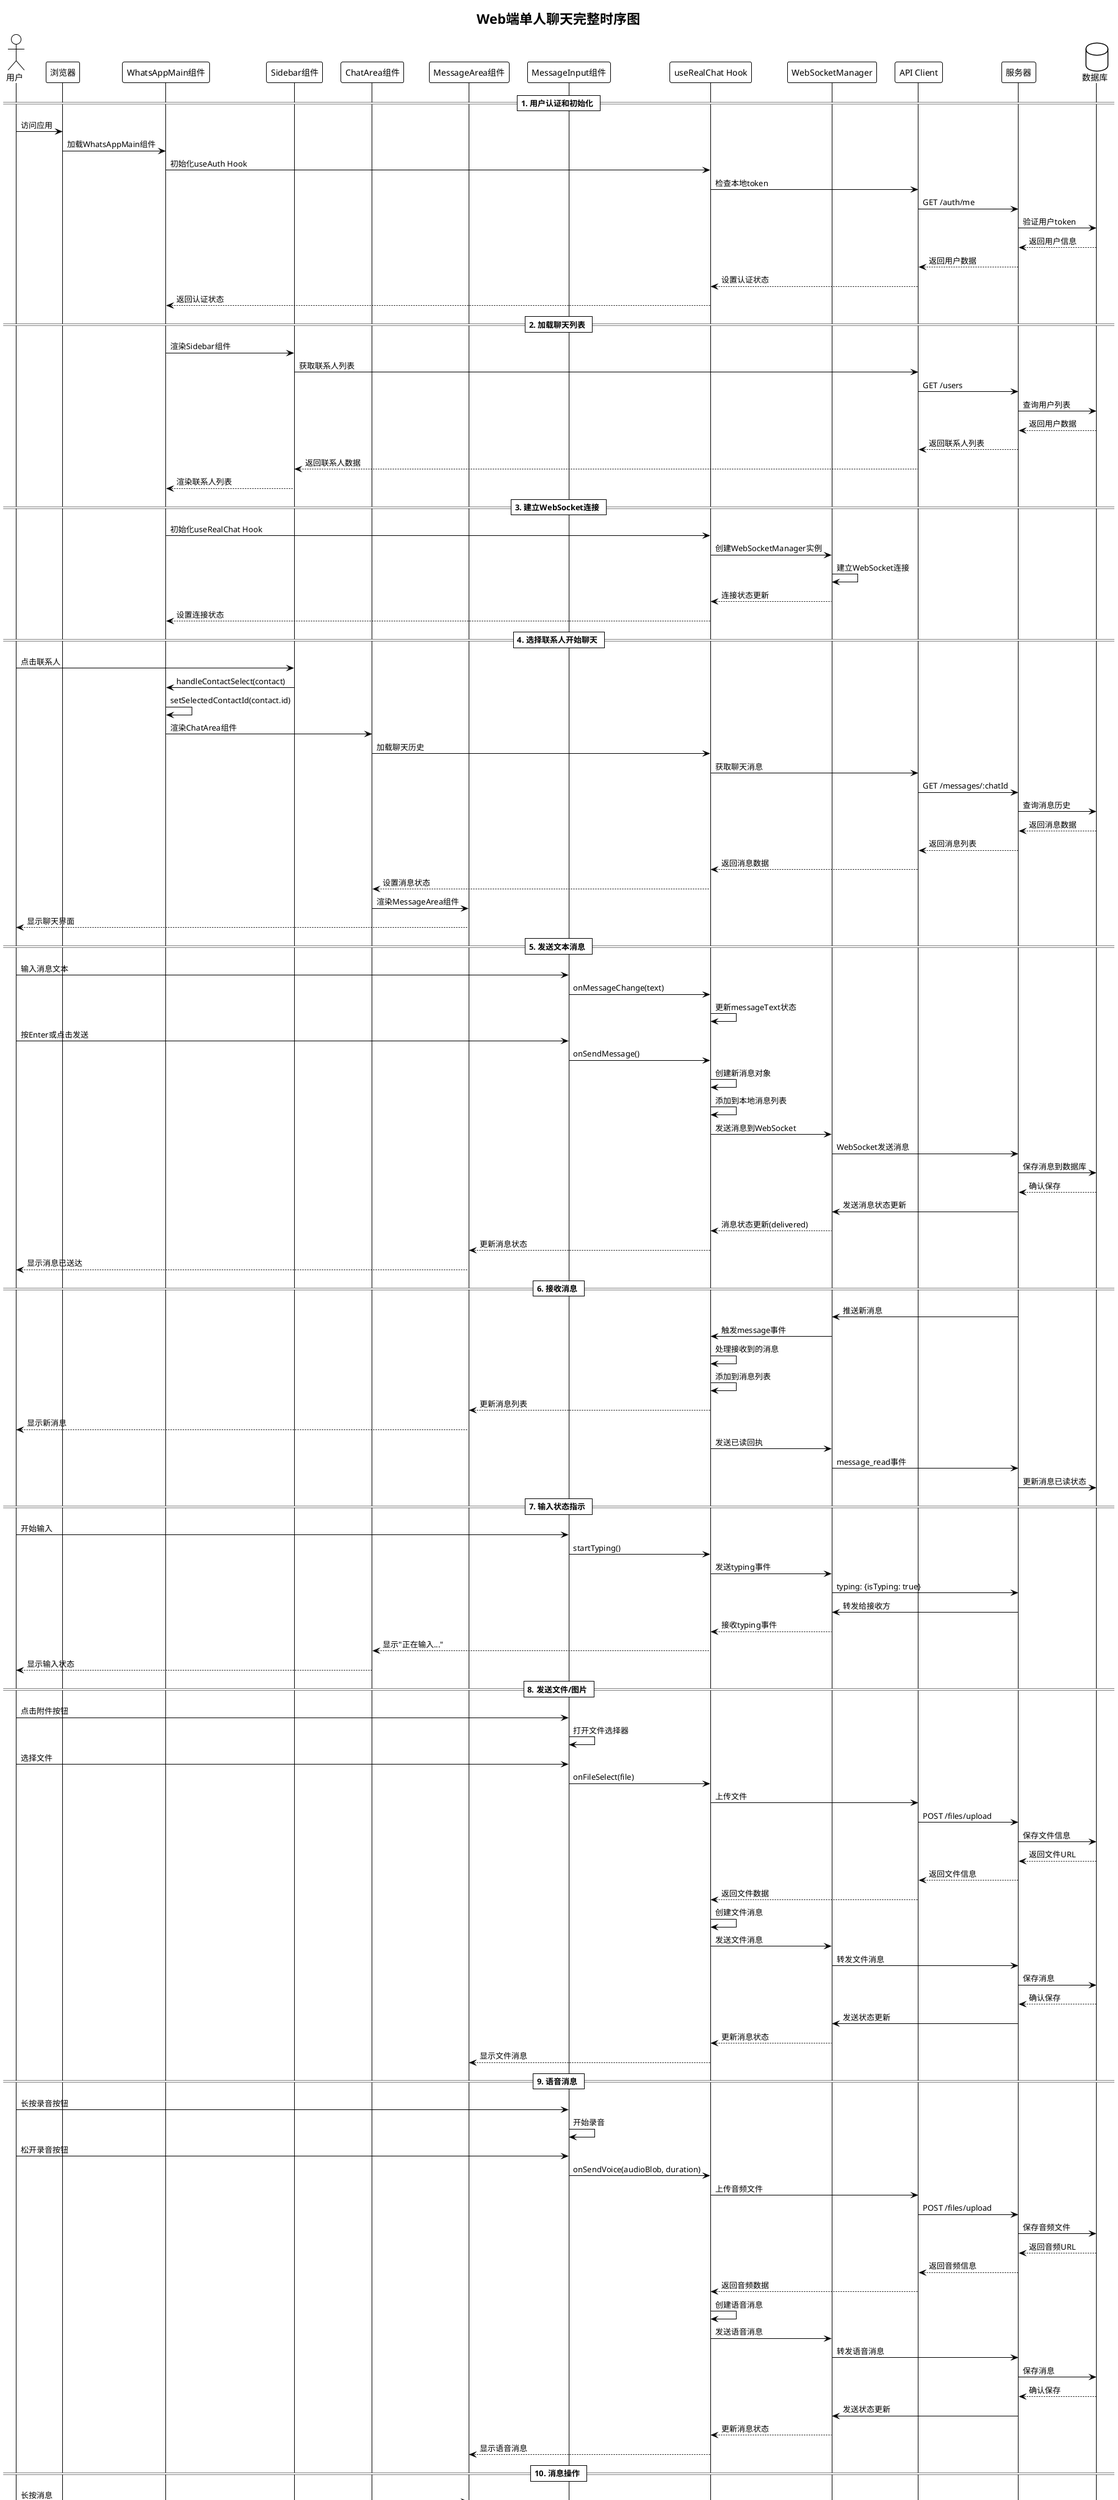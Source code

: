 @startuml web-single-chat-sequence
!theme plain
title Web端单人聊天完整时序图

actor 用户 as U
participant "浏览器" as B
participant "WhatsAppMain组件" as WA
participant "Sidebar组件" as SA
participant "ChatArea组件" as CA
participant "MessageArea组件" as MA
participant "MessageInput组件" as MI
participant "useRealChat Hook" as UC
participant "WebSocketManager" as WS
participant "API Client" as API
participant "服务器" as S
database "数据库" as DB

== 1. 用户认证和初始化 ==

U -> B : 访问应用
B -> WA : 加载WhatsAppMain组件
WA -> UC : 初始化useAuth Hook
UC -> API : 检查本地token
API -> S : GET /auth/me
S -> DB : 验证用户token
DB --> S : 返回用户信息
S --> API : 返回用户数据
API --> UC : 设置认证状态
UC --> WA : 返回认证状态

== 2. 加载聊天列表 ==

WA -> SA : 渲染Sidebar组件
SA -> API : 获取联系人列表
API -> S : GET /users
S -> DB : 查询用户列表
DB --> S : 返回用户数据
S --> API : 返回联系人列表
API --> SA : 返回联系人数据
SA --> WA : 渲染联系人列表

== 3. 建立WebSocket连接 ==

WA -> UC : 初始化useRealChat Hook
UC -> WS : 创建WebSocketManager实例
WS -> WS : 建立WebSocket连接
WS --> UC : 连接状态更新
UC --> WA : 设置连接状态

== 4. 选择联系人开始聊天 ==

U -> SA : 点击联系人
SA -> WA : handleContactSelect(contact)
WA -> WA : setSelectedContactId(contact.id)
WA -> CA : 渲染ChatArea组件
CA -> UC : 加载聊天历史
UC -> API : 获取聊天消息
API -> S : GET /messages/:chatId
S -> DB : 查询消息历史
DB --> S : 返回消息数据
S --> API : 返回消息列表
API --> UC : 返回消息数据
UC --> CA : 设置消息状态
CA -> MA : 渲染MessageArea组件
MA --> U : 显示聊天界面

== 5. 发送文本消息 ==

U -> MI : 输入消息文本
MI -> UC : onMessageChange(text)
UC -> UC : 更新messageText状态
U -> MI : 按Enter或点击发送
MI -> UC : onSendMessage()
UC -> UC : 创建新消息对象
UC -> UC : 添加到本地消息列表
UC -> WS : 发送消息到WebSocket
WS -> S : WebSocket发送消息
S -> DB : 保存消息到数据库
DB --> S : 确认保存
S -> WS : 发送消息状态更新
WS --> UC : 消息状态更新(delivered)
UC --> MA : 更新消息状态
MA --> U : 显示消息已送达

== 6. 接收消息 ==

S -> WS : 推送新消息
WS -> UC : 触发message事件
UC -> UC : 处理接收到的消息
UC -> UC : 添加到消息列表
UC --> MA : 更新消息列表
MA --> U : 显示新消息
UC -> WS : 发送已读回执
WS -> S : message_read事件
S -> DB : 更新消息已读状态

== 7. 输入状态指示 ==

U -> MI : 开始输入
MI -> UC : startTyping()
UC -> WS : 发送typing事件
WS -> S : typing: {isTyping: true}
S -> WS : 转发给接收方
WS --> UC : 接收typing事件
UC --> CA : 显示"正在输入..."
CA --> U : 显示输入状态

== 8. 发送文件/图片 ==

U -> MI : 点击附件按钮
MI -> MI : 打开文件选择器
U -> MI : 选择文件
MI -> UC : onFileSelect(file)
UC -> API : 上传文件
API -> S : POST /files/upload
S -> DB : 保存文件信息
DB --> S : 返回文件URL
S --> API : 返回文件信息
API --> UC : 返回文件数据
UC -> UC : 创建文件消息
UC -> WS : 发送文件消息
WS -> S : 转发文件消息
S -> DB : 保存消息
DB --> S : 确认保存
S -> WS : 发送状态更新
WS --> UC : 更新消息状态
UC --> MA : 显示文件消息

== 9. 语音消息 ==

U -> MI : 长按录音按钮
MI -> MI : 开始录音
U -> MI : 松开录音按钮
MI -> UC : onSendVoice(audioBlob, duration)
UC -> API : 上传音频文件
API -> S : POST /files/upload
S -> DB : 保存音频文件
DB --> S : 返回音频URL
S --> API : 返回音频信息
API --> UC : 返回音频数据
UC -> UC : 创建语音消息
UC -> WS : 发送语音消息
WS -> S : 转发语音消息
S -> DB : 保存消息
DB --> S : 确认保存
S -> WS : 发送状态更新
WS --> UC : 更新消息状态
UC --> MA : 显示语音消息

== 10. 消息操作 ==

U -> MA : 长按消息
MA -> MA : 显示消息菜单
U -> MA : 选择操作(回复/编辑/删除/转发)
MA -> UC : 执行相应操作
UC -> UC : 更新消息状态
UC -> API : 调用相应API
API -> S : 相应的HTTP请求
S -> DB : 更新数据库
DB --> S : 确认更新
S --> API : 返回操作结果
API --> UC : 返回操作结果
UC --> MA : 更新UI状态
MA --> U : 显示操作结果

== 11. 消息状态更新 ==

S -> WS : 推送消息状态更新
WS -> UC : message_status事件
UC -> UC : 更新消息状态
UC --> MA : 更新消息显示
MA --> U : 显示状态变化(已送达/已读)

== 12. 本地存储同步 ==

UC -> UC : 保存消息到localStorage
UC -> UC : 定期同步聊天历史
UC -> API : 同步未发送的消息
API -> S : 批量发送消息
S -> DB : 批量保存消息
DB --> S : 确认保存
S --> API : 返回同步结果
API --> UC : 更新同步状态

== 13. 连接状态管理 ==

WS -> WS : 检测连接状态
WS -> WS : 自动重连机制
WS --> UC : 连接状态变化
UC --> CA : 更新连接指示器
CA --> U : 显示连接状态

== 14. 错误处理 ==

UC -> UC : 检测发送失败
UC -> UC : 标记消息为失败状态
UC --> MA : 显示重试按钮
U -> MA : 点击重试
MA -> UC : 重新发送消息
UC -> WS : 重新发送
WS -> S : 重试发送
S -> DB : 保存消息
DB --> S : 确认保存
S --> WS : 发送成功确认
WS --> UC : 更新消息状态
UC --> MA : 显示发送成功

@enduml
